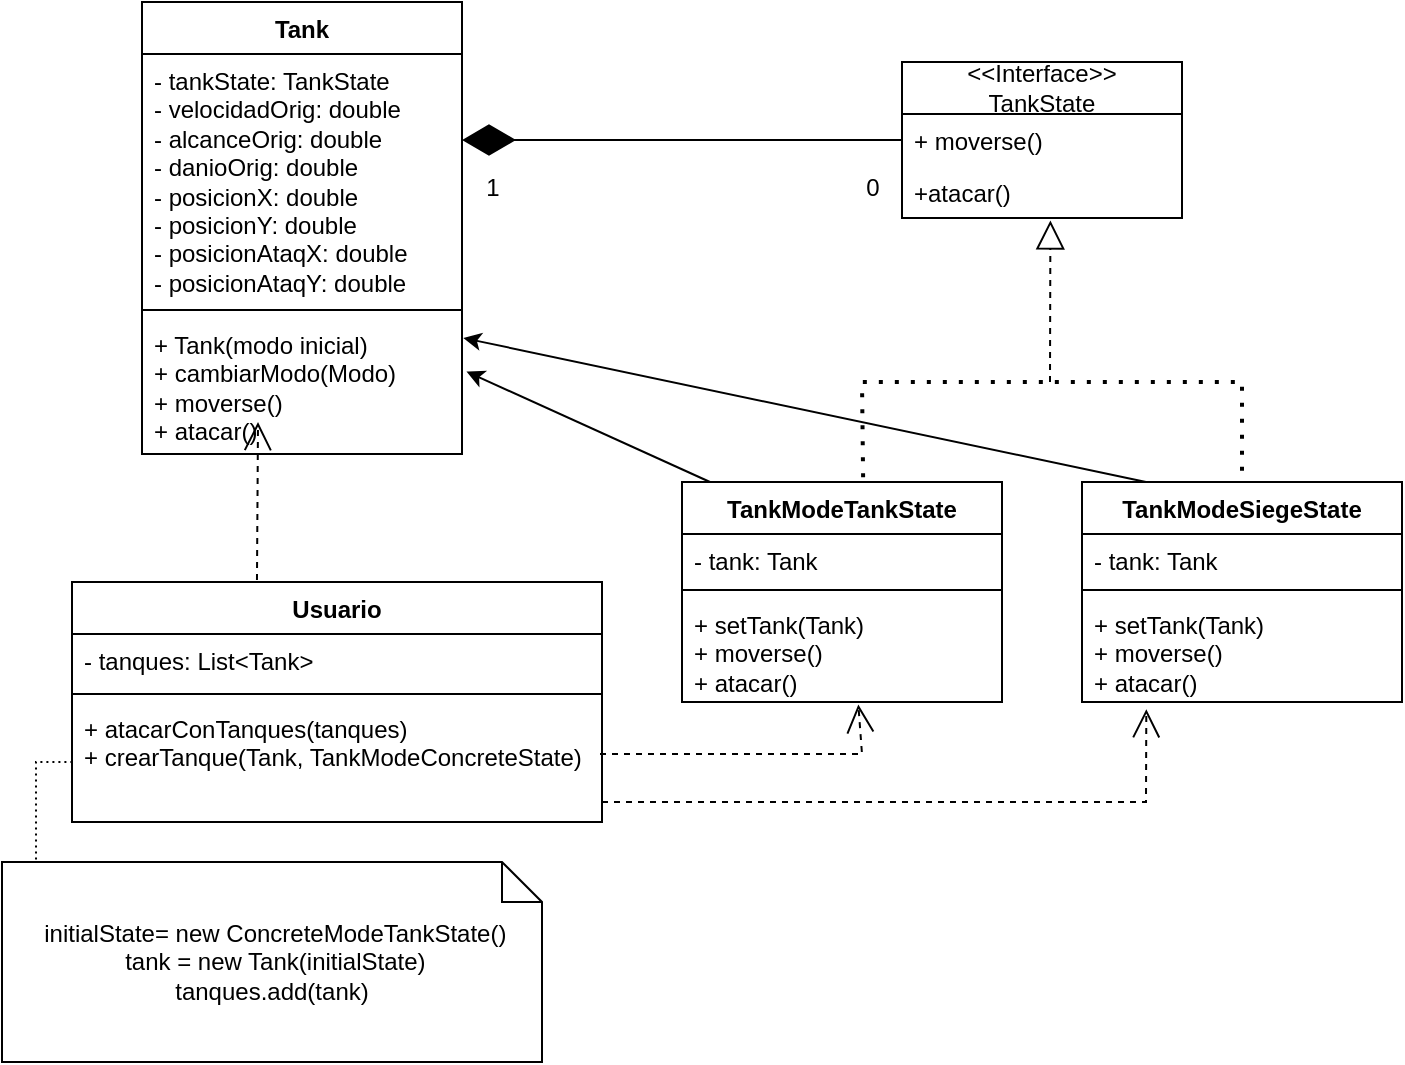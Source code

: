 <mxfile version="21.5.0" type="device">
  <diagram name="Página-1" id="9vkypHTaUHpcmie1Fl5z">
    <mxGraphModel dx="1036" dy="606" grid="1" gridSize="10" guides="1" tooltips="1" connect="1" arrows="1" fold="1" page="1" pageScale="1" pageWidth="827" pageHeight="1169" math="0" shadow="0">
      <root>
        <mxCell id="0" />
        <mxCell id="1" parent="0" />
        <mxCell id="Ye1B2BcNmuzfpKd_-6BQ-1" value="Tank" style="swimlane;fontStyle=1;align=center;verticalAlign=top;childLayout=stackLayout;horizontal=1;startSize=26;horizontalStack=0;resizeParent=1;resizeParentMax=0;resizeLast=0;collapsible=1;marginBottom=0;whiteSpace=wrap;html=1;" parent="1" vertex="1">
          <mxGeometry x="150" y="80" width="160" height="226" as="geometry" />
        </mxCell>
        <mxCell id="Ye1B2BcNmuzfpKd_-6BQ-2" value="- tankState: TankState&lt;br&gt;- velocidadOrig: double&lt;br&gt;- alcanceOrig: double&lt;br&gt;- danioOrig: double&lt;br&gt;- posicionX: double&lt;br&gt;- posicionY: double&lt;br&gt;- posicionAtaqX: double&lt;br&gt;- posicionAtaqY: double" style="text;strokeColor=none;fillColor=none;align=left;verticalAlign=top;spacingLeft=4;spacingRight=4;overflow=hidden;rotatable=0;points=[[0,0.5],[1,0.5]];portConstraint=eastwest;whiteSpace=wrap;html=1;" parent="Ye1B2BcNmuzfpKd_-6BQ-1" vertex="1">
          <mxGeometry y="26" width="160" height="124" as="geometry" />
        </mxCell>
        <mxCell id="Ye1B2BcNmuzfpKd_-6BQ-3" value="" style="line;strokeWidth=1;fillColor=none;align=left;verticalAlign=middle;spacingTop=-1;spacingLeft=3;spacingRight=3;rotatable=0;labelPosition=right;points=[];portConstraint=eastwest;strokeColor=inherit;" parent="Ye1B2BcNmuzfpKd_-6BQ-1" vertex="1">
          <mxGeometry y="150" width="160" height="8" as="geometry" />
        </mxCell>
        <mxCell id="Ye1B2BcNmuzfpKd_-6BQ-4" value="+ Tank(modo inicial)&lt;br&gt;+ cambiarModo(Modo)&lt;br&gt;+ moverse()&lt;br&gt;+ atacar()" style="text;strokeColor=none;fillColor=none;align=left;verticalAlign=top;spacingLeft=4;spacingRight=4;overflow=hidden;rotatable=0;points=[[0,0.5],[1,0.5]];portConstraint=eastwest;whiteSpace=wrap;html=1;" parent="Ye1B2BcNmuzfpKd_-6BQ-1" vertex="1">
          <mxGeometry y="158" width="160" height="68" as="geometry" />
        </mxCell>
        <mxCell id="Ye1B2BcNmuzfpKd_-6BQ-5" value="&amp;lt;&amp;lt;Interface&amp;gt;&amp;gt;&lt;br&gt;TankState" style="swimlane;fontStyle=0;childLayout=stackLayout;horizontal=1;startSize=26;fillColor=none;horizontalStack=0;resizeParent=1;resizeParentMax=0;resizeLast=0;collapsible=1;marginBottom=0;whiteSpace=wrap;html=1;" parent="1" vertex="1">
          <mxGeometry x="530" y="110" width="140" height="78" as="geometry" />
        </mxCell>
        <mxCell id="Ye1B2BcNmuzfpKd_-6BQ-6" value="+ moverse()" style="text;strokeColor=none;fillColor=none;align=left;verticalAlign=top;spacingLeft=4;spacingRight=4;overflow=hidden;rotatable=0;points=[[0,0.5],[1,0.5]];portConstraint=eastwest;whiteSpace=wrap;html=1;" parent="Ye1B2BcNmuzfpKd_-6BQ-5" vertex="1">
          <mxGeometry y="26" width="140" height="26" as="geometry" />
        </mxCell>
        <mxCell id="Ye1B2BcNmuzfpKd_-6BQ-7" value="+atacar()" style="text;strokeColor=none;fillColor=none;align=left;verticalAlign=top;spacingLeft=4;spacingRight=4;overflow=hidden;rotatable=0;points=[[0,0.5],[1,0.5]];portConstraint=eastwest;whiteSpace=wrap;html=1;" parent="Ye1B2BcNmuzfpKd_-6BQ-5" vertex="1">
          <mxGeometry y="52" width="140" height="26" as="geometry" />
        </mxCell>
        <mxCell id="Ye1B2BcNmuzfpKd_-6BQ-9" value="TankModeTankState" style="swimlane;fontStyle=1;align=center;verticalAlign=top;childLayout=stackLayout;horizontal=1;startSize=26;horizontalStack=0;resizeParent=1;resizeParentMax=0;resizeLast=0;collapsible=1;marginBottom=0;whiteSpace=wrap;html=1;" parent="1" vertex="1">
          <mxGeometry x="420" y="320" width="160" height="110" as="geometry" />
        </mxCell>
        <mxCell id="Ye1B2BcNmuzfpKd_-6BQ-10" value="- tank: Tank" style="text;strokeColor=none;fillColor=none;align=left;verticalAlign=top;spacingLeft=4;spacingRight=4;overflow=hidden;rotatable=0;points=[[0,0.5],[1,0.5]];portConstraint=eastwest;whiteSpace=wrap;html=1;" parent="Ye1B2BcNmuzfpKd_-6BQ-9" vertex="1">
          <mxGeometry y="26" width="160" height="24" as="geometry" />
        </mxCell>
        <mxCell id="Ye1B2BcNmuzfpKd_-6BQ-11" value="" style="line;strokeWidth=1;fillColor=none;align=left;verticalAlign=middle;spacingTop=-1;spacingLeft=3;spacingRight=3;rotatable=0;labelPosition=right;points=[];portConstraint=eastwest;strokeColor=inherit;" parent="Ye1B2BcNmuzfpKd_-6BQ-9" vertex="1">
          <mxGeometry y="50" width="160" height="8" as="geometry" />
        </mxCell>
        <mxCell id="Ye1B2BcNmuzfpKd_-6BQ-12" value="+ setTank(Tank)&lt;br&gt;+ moverse()&lt;br&gt;+ atacar()" style="text;strokeColor=none;fillColor=none;align=left;verticalAlign=top;spacingLeft=4;spacingRight=4;overflow=hidden;rotatable=0;points=[[0,0.5],[1,0.5]];portConstraint=eastwest;whiteSpace=wrap;html=1;" parent="Ye1B2BcNmuzfpKd_-6BQ-9" vertex="1">
          <mxGeometry y="58" width="160" height="52" as="geometry" />
        </mxCell>
        <mxCell id="Ye1B2BcNmuzfpKd_-6BQ-13" value="TankModeSiegeState" style="swimlane;fontStyle=1;align=center;verticalAlign=top;childLayout=stackLayout;horizontal=1;startSize=26;horizontalStack=0;resizeParent=1;resizeParentMax=0;resizeLast=0;collapsible=1;marginBottom=0;whiteSpace=wrap;html=1;" parent="1" vertex="1">
          <mxGeometry x="620" y="320" width="160" height="110" as="geometry" />
        </mxCell>
        <mxCell id="Ye1B2BcNmuzfpKd_-6BQ-14" value="- tank: Tank" style="text;strokeColor=none;fillColor=none;align=left;verticalAlign=top;spacingLeft=4;spacingRight=4;overflow=hidden;rotatable=0;points=[[0,0.5],[1,0.5]];portConstraint=eastwest;whiteSpace=wrap;html=1;" parent="Ye1B2BcNmuzfpKd_-6BQ-13" vertex="1">
          <mxGeometry y="26" width="160" height="24" as="geometry" />
        </mxCell>
        <mxCell id="Ye1B2BcNmuzfpKd_-6BQ-15" value="" style="line;strokeWidth=1;fillColor=none;align=left;verticalAlign=middle;spacingTop=-1;spacingLeft=3;spacingRight=3;rotatable=0;labelPosition=right;points=[];portConstraint=eastwest;strokeColor=inherit;" parent="Ye1B2BcNmuzfpKd_-6BQ-13" vertex="1">
          <mxGeometry y="50" width="160" height="8" as="geometry" />
        </mxCell>
        <mxCell id="Ye1B2BcNmuzfpKd_-6BQ-16" value="+ setTank(Tank)&lt;br&gt;+ moverse()&lt;br&gt;+ atacar()" style="text;strokeColor=none;fillColor=none;align=left;verticalAlign=top;spacingLeft=4;spacingRight=4;overflow=hidden;rotatable=0;points=[[0,0.5],[1,0.5]];portConstraint=eastwest;whiteSpace=wrap;html=1;" parent="Ye1B2BcNmuzfpKd_-6BQ-13" vertex="1">
          <mxGeometry y="58" width="160" height="52" as="geometry" />
        </mxCell>
        <mxCell id="Ye1B2BcNmuzfpKd_-6BQ-18" value="Usuario" style="swimlane;fontStyle=1;align=center;verticalAlign=top;childLayout=stackLayout;horizontal=1;startSize=26;horizontalStack=0;resizeParent=1;resizeParentMax=0;resizeLast=0;collapsible=1;marginBottom=0;whiteSpace=wrap;html=1;" parent="1" vertex="1">
          <mxGeometry x="115" y="370" width="265" height="120" as="geometry" />
        </mxCell>
        <mxCell id="Ye1B2BcNmuzfpKd_-6BQ-19" value="- tanques: List&amp;lt;Tank&amp;gt;" style="text;strokeColor=none;fillColor=none;align=left;verticalAlign=top;spacingLeft=4;spacingRight=4;overflow=hidden;rotatable=0;points=[[0,0.5],[1,0.5]];portConstraint=eastwest;whiteSpace=wrap;html=1;" parent="Ye1B2BcNmuzfpKd_-6BQ-18" vertex="1">
          <mxGeometry y="26" width="265" height="26" as="geometry" />
        </mxCell>
        <mxCell id="Ye1B2BcNmuzfpKd_-6BQ-20" value="" style="line;strokeWidth=1;fillColor=none;align=left;verticalAlign=middle;spacingTop=-1;spacingLeft=3;spacingRight=3;rotatable=0;labelPosition=right;points=[];portConstraint=eastwest;strokeColor=inherit;" parent="Ye1B2BcNmuzfpKd_-6BQ-18" vertex="1">
          <mxGeometry y="52" width="265" height="8" as="geometry" />
        </mxCell>
        <mxCell id="Ye1B2BcNmuzfpKd_-6BQ-21" value="+ atacarConTanques(tanques)&lt;br&gt;+ crearTanque(Tank, TankModeConcreteState)&lt;br&gt;" style="text;strokeColor=none;fillColor=none;align=left;verticalAlign=top;spacingLeft=4;spacingRight=4;overflow=hidden;rotatable=0;points=[[0,0.5],[1,0.5]];portConstraint=eastwest;whiteSpace=wrap;html=1;" parent="Ye1B2BcNmuzfpKd_-6BQ-18" vertex="1">
          <mxGeometry y="60" width="265" height="60" as="geometry" />
        </mxCell>
        <mxCell id="Ye1B2BcNmuzfpKd_-6BQ-22" value="" style="endArrow=open;endSize=12;dashed=1;html=1;rounded=0;exitX=0.349;exitY=-0.008;exitDx=0;exitDy=0;exitPerimeter=0;" parent="1" source="Ye1B2BcNmuzfpKd_-6BQ-18" edge="1">
          <mxGeometry width="160" relative="1" as="geometry">
            <mxPoint x="170" y="320" as="sourcePoint" />
            <mxPoint x="208" y="290" as="targetPoint" />
          </mxGeometry>
        </mxCell>
        <mxCell id="Ye1B2BcNmuzfpKd_-6BQ-23" value="&amp;nbsp;initialState= new ConcreteModeTankState()&lt;br style=&quot;text-align: left;&quot;&gt;&lt;span style=&quot;text-align: left;&quot;&gt;&amp;nbsp;tank = new Tank(initialState)&lt;br&gt;tanques.add(tank)&lt;br&gt;&lt;/span&gt;" style="shape=note;size=20;whiteSpace=wrap;html=1;" parent="1" vertex="1">
          <mxGeometry x="80" y="510" width="270" height="100" as="geometry" />
        </mxCell>
        <mxCell id="Ye1B2BcNmuzfpKd_-6BQ-24" value="" style="endArrow=none;html=1;rounded=0;dashed=1;dashPattern=1 2;exitX=0.063;exitY=-0.012;exitDx=0;exitDy=0;exitPerimeter=0;entryX=0;entryY=0.5;entryDx=0;entryDy=0;" parent="1" source="Ye1B2BcNmuzfpKd_-6BQ-23" target="Ye1B2BcNmuzfpKd_-6BQ-21" edge="1">
          <mxGeometry relative="1" as="geometry">
            <mxPoint x="130" y="500" as="sourcePoint" />
            <mxPoint x="97" y="460" as="targetPoint" />
            <Array as="points">
              <mxPoint x="97" y="460" />
            </Array>
          </mxGeometry>
        </mxCell>
        <mxCell id="Ye1B2BcNmuzfpKd_-6BQ-25" value="" style="resizable=0;html=1;whiteSpace=wrap;align=right;verticalAlign=bottom;" parent="Ye1B2BcNmuzfpKd_-6BQ-24" connectable="0" vertex="1">
          <mxGeometry x="1" relative="1" as="geometry" />
        </mxCell>
        <mxCell id="Ye1B2BcNmuzfpKd_-6BQ-26" value="" style="endArrow=block;dashed=1;endFill=0;endSize=12;html=1;rounded=0;entryX=0.53;entryY=1.046;entryDx=0;entryDy=0;entryPerimeter=0;" parent="1" target="Ye1B2BcNmuzfpKd_-6BQ-7" edge="1">
          <mxGeometry width="160" relative="1" as="geometry">
            <mxPoint x="604" y="270" as="sourcePoint" />
            <mxPoint x="620" y="200" as="targetPoint" />
          </mxGeometry>
        </mxCell>
        <mxCell id="Ye1B2BcNmuzfpKd_-6BQ-27" value="" style="endArrow=none;dashed=1;html=1;dashPattern=1 3;strokeWidth=2;rounded=0;entryX=0.5;entryY=0;entryDx=0;entryDy=0;exitX=0.566;exitY=-0.022;exitDx=0;exitDy=0;exitPerimeter=0;" parent="1" source="Ye1B2BcNmuzfpKd_-6BQ-9" target="Ye1B2BcNmuzfpKd_-6BQ-13" edge="1">
          <mxGeometry width="50" height="50" relative="1" as="geometry">
            <mxPoint x="460" y="270" as="sourcePoint" />
            <mxPoint x="743" y="270" as="targetPoint" />
            <Array as="points">
              <mxPoint x="510" y="270" />
              <mxPoint x="700" y="270" />
            </Array>
          </mxGeometry>
        </mxCell>
        <mxCell id="Ye1B2BcNmuzfpKd_-6BQ-28" value="" style="endArrow=classic;html=1;rounded=0;entryX=1.014;entryY=0.394;entryDx=0;entryDy=0;entryPerimeter=0;" parent="1" target="Ye1B2BcNmuzfpKd_-6BQ-4" edge="1">
          <mxGeometry width="50" height="50" relative="1" as="geometry">
            <mxPoint x="434" y="320" as="sourcePoint" />
            <mxPoint x="484" y="270" as="targetPoint" />
          </mxGeometry>
        </mxCell>
        <mxCell id="Ye1B2BcNmuzfpKd_-6BQ-29" value="" style="endArrow=classic;html=1;rounded=0;entryX=1.004;entryY=0.147;entryDx=0;entryDy=0;entryPerimeter=0;" parent="1" target="Ye1B2BcNmuzfpKd_-6BQ-4" edge="1">
          <mxGeometry width="50" height="50" relative="1" as="geometry">
            <mxPoint x="652" y="320" as="sourcePoint" />
            <mxPoint x="530" y="245" as="targetPoint" />
          </mxGeometry>
        </mxCell>
        <mxCell id="Ye1B2BcNmuzfpKd_-6BQ-30" value="" style="endArrow=diamondThin;endFill=1;endSize=24;html=1;rounded=0;exitX=0;exitY=0.5;exitDx=0;exitDy=0;" parent="1" source="Ye1B2BcNmuzfpKd_-6BQ-6" edge="1">
          <mxGeometry width="160" relative="1" as="geometry">
            <mxPoint x="320" y="150" as="sourcePoint" />
            <mxPoint x="310" y="149" as="targetPoint" />
          </mxGeometry>
        </mxCell>
        <mxCell id="Ye1B2BcNmuzfpKd_-6BQ-31" value="1" style="text;html=1;align=center;verticalAlign=middle;resizable=0;points=[];autosize=1;strokeColor=none;fillColor=none;" parent="1" vertex="1">
          <mxGeometry x="310" y="158" width="30" height="30" as="geometry" />
        </mxCell>
        <mxCell id="Ye1B2BcNmuzfpKd_-6BQ-32" value="0" style="text;html=1;align=center;verticalAlign=middle;resizable=0;points=[];autosize=1;strokeColor=none;fillColor=none;" parent="1" vertex="1">
          <mxGeometry x="500" y="158" width="30" height="30" as="geometry" />
        </mxCell>
        <mxCell id="Ye1B2BcNmuzfpKd_-6BQ-33" value="" style="endArrow=open;endSize=12;dashed=1;html=1;rounded=0;entryX=0.201;entryY=1.069;entryDx=0;entryDy=0;entryPerimeter=0;" parent="1" target="Ye1B2BcNmuzfpKd_-6BQ-16" edge="1">
          <mxGeometry width="160" relative="1" as="geometry">
            <mxPoint x="380" y="480" as="sourcePoint" />
            <mxPoint x="714.8" y="480" as="targetPoint" />
            <Array as="points">
              <mxPoint x="652" y="480" />
            </Array>
          </mxGeometry>
        </mxCell>
        <mxCell id="Ye1B2BcNmuzfpKd_-6BQ-34" value="" style="endArrow=open;endSize=12;dashed=1;html=1;rounded=0;entryX=0.551;entryY=1.023;entryDx=0;entryDy=0;entryPerimeter=0;" parent="1" target="Ye1B2BcNmuzfpKd_-6BQ-12" edge="1">
          <mxGeometry width="160" relative="1" as="geometry">
            <mxPoint x="379" y="456" as="sourcePoint" />
            <mxPoint x="651" y="410" as="targetPoint" />
            <Array as="points">
              <mxPoint x="510" y="456" />
            </Array>
          </mxGeometry>
        </mxCell>
      </root>
    </mxGraphModel>
  </diagram>
</mxfile>
